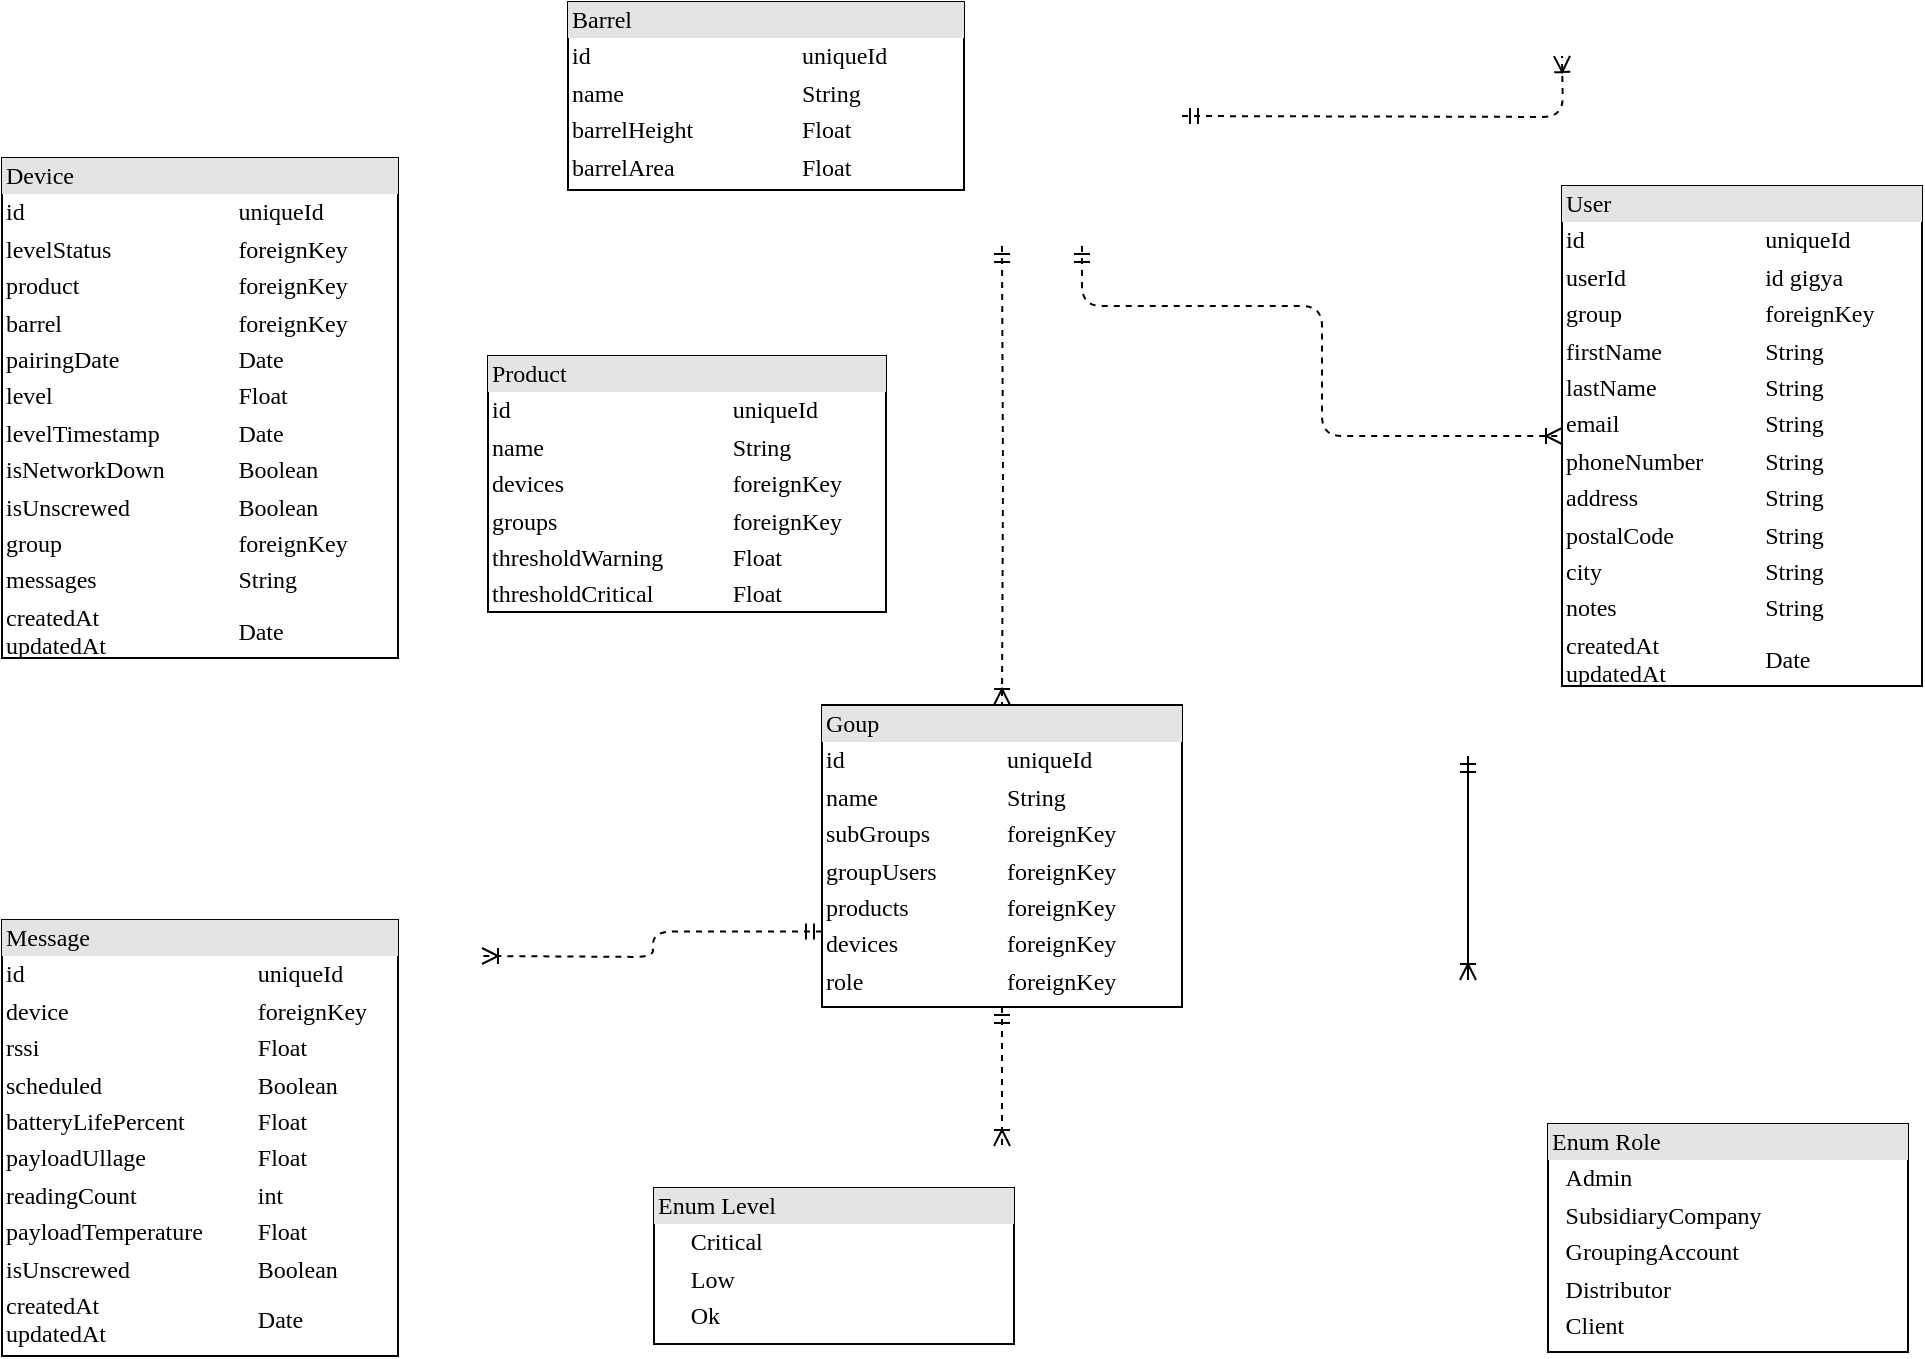 <mxfile version="12.2.6" type="github" pages="1">
  <diagram name="Page-1" id="2ca16b54-16f6-2749-3443-fa8db7711227">
    <mxGraphModel dx="1417" dy="737" grid="0" gridSize="10" guides="1" tooltips="1" connect="1" arrows="1" fold="1" page="1" pageScale="1" pageWidth="1100" pageHeight="850" background="#ffffff" math="0" shadow="0">
      <root>
        <mxCell id="0"/>
        <mxCell id="1" parent="0"/>
        <mxCell id="2ed32ef02a7f4228-18" style="edgeStyle=orthogonalEdgeStyle;html=1;entryX=0.5;entryY=0;dashed=1;labelBackgroundColor=none;startArrow=ERmandOne;endArrow=ERoneToMany;fontFamily=Verdana;fontSize=12;align=left;" parent="1" target="2ed32ef02a7f4228-8" edge="1">
          <mxGeometry relative="1" as="geometry">
            <mxPoint x="550" y="230" as="sourcePoint"/>
          </mxGeometry>
        </mxCell>
        <mxCell id="2ed32ef02a7f4228-19" style="edgeStyle=orthogonalEdgeStyle;html=1;dashed=1;labelBackgroundColor=none;startArrow=ERmandOne;endArrow=ERoneToMany;fontFamily=Verdana;fontSize=12;align=left;entryX=0;entryY=0.5;" parent="1" target="2ed32ef02a7f4228-10" edge="1">
          <mxGeometry relative="1" as="geometry">
            <Array as="points">
              <mxPoint x="590" y="260"/>
              <mxPoint x="710" y="260"/>
              <mxPoint x="710" y="325"/>
            </Array>
            <mxPoint x="590" y="230" as="sourcePoint"/>
          </mxGeometry>
        </mxCell>
        <mxCell id="2ed32ef02a7f4228-20" style="edgeStyle=orthogonalEdgeStyle;html=1;dashed=1;labelBackgroundColor=none;startArrow=ERmandOne;endArrow=ERoneToMany;fontFamily=Verdana;fontSize=12;align=left;" parent="1" edge="1">
          <mxGeometry relative="1" as="geometry">
            <mxPoint x="640" y="165" as="sourcePoint"/>
            <mxPoint x="830" y="135" as="targetPoint"/>
          </mxGeometry>
        </mxCell>
        <mxCell id="2ed32ef02a7f4228-22" style="edgeStyle=orthogonalEdgeStyle;html=1;exitX=0;exitY=0.75;entryX=1;entryY=0.5;dashed=1;labelBackgroundColor=none;startArrow=ERmandOne;endArrow=ERoneToMany;fontFamily=Verdana;fontSize=12;align=left;" parent="1" source="2ed32ef02a7f4228-8" edge="1">
          <mxGeometry relative="1" as="geometry">
            <mxPoint x="290" y="585" as="targetPoint"/>
          </mxGeometry>
        </mxCell>
        <mxCell id="2ed32ef02a7f4228-15" style="edgeStyle=orthogonalEdgeStyle;html=1;entryX=0.5;entryY=0;labelBackgroundColor=none;startArrow=ERmandOne;endArrow=ERoneToMany;fontFamily=Verdana;fontSize=12;align=left;" parent="1" edge="1">
          <mxGeometry relative="1" as="geometry">
            <mxPoint x="783" y="485" as="sourcePoint"/>
            <mxPoint x="783" y="597" as="targetPoint"/>
            <Array as="points">
              <mxPoint x="783" y="523"/>
              <mxPoint x="783" y="523"/>
            </Array>
          </mxGeometry>
        </mxCell>
        <mxCell id="2ed32ef02a7f4228-6" value="&lt;div style=&quot;box-sizing: border-box ; width: 100% ; background: #e4e4e4 ; padding: 2px&quot;&gt;Enum Role&lt;/div&gt;&lt;table style=&quot;width: 100% ; font-size: 1em&quot; cellpadding=&quot;2&quot; cellspacing=&quot;0&quot;&gt;&lt;tbody&gt;&lt;tr&gt;&lt;td&gt;&lt;/td&gt;&lt;td&gt;Admin&lt;/td&gt;&lt;/tr&gt;&lt;tr&gt;&lt;td&gt;&lt;br&gt;&lt;/td&gt;&lt;td&gt;SubsidiaryCompany&lt;br&gt;&lt;/td&gt;&lt;/tr&gt;&lt;tr&gt;&lt;td&gt;&lt;/td&gt;&lt;td&gt;GroupingAccount&lt;br&gt;&lt;/td&gt;&lt;/tr&gt;&lt;tr&gt;&lt;td&gt;&lt;/td&gt;&lt;td&gt;Distributor&lt;br&gt;&lt;/td&gt;&lt;/tr&gt;&lt;tr&gt;&lt;td&gt;&lt;br&gt;&lt;/td&gt;&lt;td&gt;Client&lt;br&gt;&lt;/td&gt;&lt;/tr&gt;&lt;tr&gt;&lt;td&gt;&lt;/td&gt;&lt;td&gt;&lt;br&gt;&lt;/td&gt;&lt;/tr&gt;&lt;tr&gt;&lt;td&gt;&lt;br&gt;&lt;/td&gt;&lt;td&gt;&lt;br&gt;&lt;/td&gt;&lt;/tr&gt;&lt;tr&gt;&lt;td&gt;&lt;br&gt;&lt;/td&gt;&lt;td&gt;&lt;br&gt;&lt;/td&gt;&lt;/tr&gt;&lt;tr&gt;&lt;td&gt;&lt;br&gt;&lt;/td&gt;&lt;td&gt;&lt;br&gt;&lt;/td&gt;&lt;/tr&gt;&lt;tr&gt;&lt;td&gt;&lt;br&gt;&lt;/td&gt;&lt;td&gt;&lt;br&gt;&lt;/td&gt;&lt;/tr&gt;&lt;/tbody&gt;&lt;/table&gt;" style="verticalAlign=top;align=left;overflow=fill;html=1;rounded=0;shadow=0;comic=0;labelBackgroundColor=none;strokeWidth=1;fontFamily=Verdana;fontSize=12" parent="1" vertex="1">
          <mxGeometry x="823" y="669" width="180" height="114" as="geometry"/>
        </mxCell>
        <mxCell id="2ed32ef02a7f4228-17" style="edgeStyle=orthogonalEdgeStyle;html=1;entryX=0.5;entryY=0;labelBackgroundColor=none;startArrow=ERmandOne;endArrow=ERoneToMany;fontFamily=Verdana;fontSize=12;align=left;dashed=1;" parent="1" source="2ed32ef02a7f4228-8" edge="1">
          <mxGeometry relative="1" as="geometry">
            <mxPoint x="550" y="680" as="targetPoint"/>
          </mxGeometry>
        </mxCell>
        <mxCell id="2ed32ef02a7f4228-8" value="&lt;div style=&quot;box-sizing: border-box ; width: 100% ; background: #e4e4e4 ; padding: 2px&quot;&gt;Goup&lt;/div&gt;&lt;table style=&quot;width: 100% ; font-size: 1em&quot; cellpadding=&quot;2&quot; cellspacing=&quot;0&quot;&gt;&lt;tbody&gt;&lt;tr&gt;&lt;td&gt;id&lt;/td&gt;&lt;td&gt;uniqueId&lt;/td&gt;&lt;/tr&gt;&lt;tr&gt;&lt;td&gt;name&lt;br&gt;&lt;/td&gt;&lt;td&gt;String&lt;br&gt;&lt;/td&gt;&lt;/tr&gt;&lt;tr&gt;&lt;td&gt;subGroups&lt;br&gt;&lt;/td&gt;&lt;td&gt;foreignKey&lt;/td&gt;&lt;/tr&gt;&lt;tr&gt;&lt;td&gt;groupUsers&lt;br&gt;&lt;/td&gt;&lt;td&gt;foreignKey&lt;br&gt;&lt;/td&gt;&lt;/tr&gt;&lt;tr&gt;&lt;td&gt;products&lt;br&gt;&lt;/td&gt;&lt;td&gt;foreignKey&lt;br&gt;&lt;/td&gt;&lt;/tr&gt;&lt;tr&gt;&lt;td&gt;devices&lt;br&gt;&lt;/td&gt;&lt;td&gt;foreignKey&lt;br&gt;&lt;/td&gt;&lt;/tr&gt;&lt;tr&gt;&lt;td&gt;role&lt;br&gt;&lt;/td&gt;&lt;td&gt;foreignKey&lt;br&gt;&lt;/td&gt;&lt;/tr&gt;&lt;tr&gt;&lt;td&gt;&lt;/td&gt;&lt;td&gt;&lt;/td&gt;&lt;/tr&gt;&lt;/tbody&gt;&lt;/table&gt;" style="verticalAlign=top;align=left;overflow=fill;html=1;rounded=0;shadow=0;comic=0;labelBackgroundColor=none;strokeWidth=1;fontFamily=Verdana;fontSize=12" parent="1" vertex="1">
          <mxGeometry x="460" y="459.5" width="180" height="151" as="geometry"/>
        </mxCell>
        <mxCell id="2ed32ef02a7f4228-10" value="&lt;div style=&quot;box-sizing: border-box ; width: 100% ; background: #e4e4e4 ; padding: 2px&quot;&gt;User&lt;/div&gt;&lt;table style=&quot;width: 100% ; font-size: 1em&quot; cellpadding=&quot;2&quot; cellspacing=&quot;0&quot;&gt;&lt;tbody&gt;&lt;tr&gt;&lt;td&gt;id&lt;/td&gt;&lt;td&gt;uniqueId&lt;/td&gt;&lt;/tr&gt;&lt;tr&gt;&lt;td&gt;userId&lt;/td&gt;&lt;td&gt;id gigya&lt;/td&gt;&lt;/tr&gt;&lt;tr&gt;&lt;td&gt;group&lt;/td&gt;&lt;td&gt;foreignKey&lt;br&gt;&lt;/td&gt;&lt;/tr&gt;&lt;tr&gt;&lt;td&gt;firstName&lt;br&gt;&lt;/td&gt;&lt;td&gt;String&lt;br&gt;&lt;/td&gt;&lt;/tr&gt;&lt;tr&gt;&lt;td&gt;lastName&lt;br&gt;&lt;/td&gt;&lt;td&gt;String&lt;br&gt;&lt;/td&gt;&lt;/tr&gt;&lt;tr&gt;&lt;td&gt;email&lt;/td&gt;&lt;td&gt;String&lt;br&gt;&lt;/td&gt;&lt;/tr&gt;&lt;tr&gt;&lt;td&gt;phoneNumber&lt;br&gt;&lt;/td&gt;&lt;td&gt;String&lt;br&gt;&lt;/td&gt;&lt;/tr&gt;&lt;tr&gt;&lt;td&gt;address&lt;br&gt;&lt;/td&gt;&lt;td&gt;String&lt;br&gt;&lt;/td&gt;&lt;/tr&gt;&lt;tr&gt;&lt;td&gt;postalCode&lt;br&gt;&lt;/td&gt;&lt;td&gt;String&lt;br&gt;&lt;/td&gt;&lt;/tr&gt;&lt;tr&gt;&lt;td&gt;city&lt;/td&gt;&lt;td&gt;String&lt;br&gt;&lt;/td&gt;&lt;/tr&gt;&lt;tr&gt;&lt;td&gt;notes&lt;/td&gt;&lt;td&gt;String&lt;/td&gt;&lt;/tr&gt;&lt;tr&gt;&lt;td&gt;createdAt&lt;br&gt;updatedAt&lt;/td&gt;&lt;td&gt;Date&lt;/td&gt;&lt;/tr&gt;&lt;/tbody&gt;&lt;/table&gt;" style="verticalAlign=top;align=left;overflow=fill;html=1;rounded=0;shadow=0;comic=0;labelBackgroundColor=none;strokeWidth=1;fontFamily=Verdana;fontSize=12" parent="1" vertex="1">
          <mxGeometry x="830" y="200" width="180" height="250" as="geometry"/>
        </mxCell>
        <mxCell id="v6aNzx2uJPFDIrJ7goDk-1" value="&lt;div style=&quot;box-sizing: border-box ; width: 100% ; background: #e4e4e4 ; padding: 2px&quot;&gt;Barrel&lt;/div&gt;&lt;table style=&quot;width: 100% ; font-size: 1em&quot; cellpadding=&quot;2&quot; cellspacing=&quot;0&quot;&gt;&lt;tbody&gt;&lt;tr&gt;&lt;td&gt;id&lt;/td&gt;&lt;td&gt;uniqueId&lt;/td&gt;&lt;/tr&gt;&lt;tr&gt;&lt;td&gt;name&lt;/td&gt;&lt;td&gt;String&lt;br&gt;&lt;/td&gt;&lt;/tr&gt;&lt;tr&gt;&lt;td&gt;barrelHeight&lt;/td&gt;&lt;td&gt;Float&lt;br&gt;&lt;/td&gt;&lt;/tr&gt;&lt;tr&gt;&lt;td&gt;barrelArea&lt;br&gt;&lt;/td&gt;&lt;td&gt;Float&lt;br&gt;&lt;/td&gt;&lt;/tr&gt;&lt;tr&gt;&lt;td&gt;&lt;/td&gt;&lt;td&gt;&lt;/td&gt;&lt;/tr&gt;&lt;tr&gt;&lt;td&gt;&lt;br&gt;&lt;/td&gt;&lt;td&gt;&lt;/td&gt;&lt;/tr&gt;&lt;/tbody&gt;&lt;/table&gt;" style="verticalAlign=top;align=left;overflow=fill;html=1;rounded=0;shadow=0;comic=0;labelBackgroundColor=none;strokeWidth=1;fontFamily=Verdana;fontSize=12" vertex="1" parent="1">
          <mxGeometry x="333" y="108" width="198" height="94" as="geometry"/>
        </mxCell>
        <mxCell id="v6aNzx2uJPFDIrJ7goDk-2" value="&lt;div style=&quot;box-sizing: border-box ; width: 100% ; background: #e4e4e4 ; padding: 2px&quot;&gt;Message&lt;/div&gt;&lt;table style=&quot;width: 100% ; font-size: 1em&quot; cellpadding=&quot;2&quot; cellspacing=&quot;0&quot;&gt;&lt;tbody&gt;&lt;tr&gt;&lt;td&gt;id&lt;/td&gt;&lt;td&gt;uniqueId&lt;/td&gt;&lt;/tr&gt;&lt;tr&gt;&lt;td&gt;device&lt;/td&gt;&lt;td&gt;foreignKey&lt;br&gt;&lt;/td&gt;&lt;/tr&gt;&lt;tr&gt;&lt;td&gt;rssi&lt;/td&gt;&lt;td&gt;Float&lt;br&gt;&lt;/td&gt;&lt;/tr&gt;&lt;tr&gt;&lt;td&gt;scheduled&lt;br&gt;&lt;/td&gt;&lt;td&gt;Boolean&lt;br&gt;&lt;/td&gt;&lt;/tr&gt;&lt;tr&gt;&lt;td&gt;batteryLifePercent&lt;br&gt;&lt;/td&gt;&lt;td&gt;Float&lt;br&gt;&lt;/td&gt;&lt;/tr&gt;&lt;tr&gt;&lt;td&gt;payloadUllage&lt;/td&gt;&lt;td&gt;Float&lt;br&gt;&lt;/td&gt;&lt;/tr&gt;&lt;tr&gt;&lt;td&gt;readingCount&lt;br&gt;&lt;/td&gt;&lt;td&gt;int&lt;br&gt;&lt;/td&gt;&lt;/tr&gt;&lt;tr&gt;&lt;td&gt;payloadTemperature&lt;br&gt;&lt;/td&gt;&lt;td&gt;Float&lt;br&gt;&lt;/td&gt;&lt;/tr&gt;&lt;tr&gt;&lt;td&gt;isUnscrewed&lt;br&gt;&lt;/td&gt;&lt;td&gt;Boolean&lt;/td&gt;&lt;/tr&gt;&lt;tr&gt;&lt;td&gt;createdAt&lt;br&gt;updatedAt&lt;/td&gt;&lt;td&gt;Date&lt;/td&gt;&lt;/tr&gt;&lt;/tbody&gt;&lt;/table&gt;" style="verticalAlign=top;align=left;overflow=fill;html=1;rounded=0;shadow=0;comic=0;labelBackgroundColor=none;strokeWidth=1;fontFamily=Verdana;fontSize=12" vertex="1" parent="1">
          <mxGeometry x="50" y="567" width="198" height="218" as="geometry"/>
        </mxCell>
        <mxCell id="v6aNzx2uJPFDIrJ7goDk-3" value="&lt;div style=&quot;box-sizing: border-box ; width: 100% ; background: #e4e4e4 ; padding: 2px&quot;&gt;Device&lt;/div&gt;&lt;table style=&quot;width: 100% ; font-size: 1em&quot; cellpadding=&quot;2&quot; cellspacing=&quot;0&quot;&gt;&lt;tbody&gt;&lt;tr&gt;&lt;td&gt;id&lt;/td&gt;&lt;td&gt;uniqueId&lt;/td&gt;&lt;/tr&gt;&lt;tr&gt;&lt;td&gt;levelStatus&lt;/td&gt;&lt;td&gt;foreignKey&lt;br&gt;&lt;/td&gt;&lt;/tr&gt;&lt;tr&gt;&lt;td&gt;product&lt;/td&gt;&lt;td&gt;foreignKey&lt;br&gt;&lt;/td&gt;&lt;/tr&gt;&lt;tr&gt;&lt;td&gt;barrel&lt;br&gt;&lt;/td&gt;&lt;td&gt;foreignKey&lt;br&gt;&lt;/td&gt;&lt;/tr&gt;&lt;tr&gt;&lt;td&gt;pairingDate&lt;br&gt;&lt;/td&gt;&lt;td&gt;Date&lt;br&gt;&lt;/td&gt;&lt;/tr&gt;&lt;tr&gt;&lt;td&gt;level&lt;/td&gt;&lt;td&gt;Float&lt;br&gt;&lt;/td&gt;&lt;/tr&gt;&lt;tr&gt;&lt;td&gt;levelTimestamp&lt;br&gt;&lt;/td&gt;&lt;td&gt;Date&lt;br&gt;&lt;/td&gt;&lt;/tr&gt;&lt;tr&gt;&lt;td&gt;isNetworkDown&lt;br&gt;&lt;/td&gt;&lt;td&gt;Boolean&lt;br&gt;&lt;/td&gt;&lt;/tr&gt;&lt;tr&gt;&lt;td&gt;isUnscrewed&lt;br&gt;&lt;/td&gt;&lt;td&gt;Boolean&lt;br&gt;&lt;/td&gt;&lt;/tr&gt;&lt;tr&gt;&lt;td&gt;group&lt;/td&gt;&lt;td&gt;foreignKey&lt;br&gt;&lt;/td&gt;&lt;/tr&gt;&lt;tr&gt;&lt;td&gt;messages&lt;/td&gt;&lt;td&gt;String&lt;/td&gt;&lt;/tr&gt;&lt;tr&gt;&lt;td&gt;createdAt&lt;br&gt;updatedAt&lt;/td&gt;&lt;td&gt;Date&lt;/td&gt;&lt;/tr&gt;&lt;/tbody&gt;&lt;/table&gt;" style="verticalAlign=top;align=left;overflow=fill;html=1;rounded=0;shadow=0;comic=0;labelBackgroundColor=none;strokeWidth=1;fontFamily=Verdana;fontSize=12" vertex="1" parent="1">
          <mxGeometry x="50" y="186" width="198" height="250" as="geometry"/>
        </mxCell>
        <mxCell id="v6aNzx2uJPFDIrJ7goDk-4" value="&lt;div style=&quot;box-sizing: border-box ; width: 100% ; background: #e4e4e4 ; padding: 2px&quot;&gt;Product&lt;/div&gt;&lt;table style=&quot;width: 100% ; font-size: 1em&quot; cellpadding=&quot;2&quot; cellspacing=&quot;0&quot;&gt;&lt;tbody&gt;&lt;tr&gt;&lt;td&gt;id&lt;/td&gt;&lt;td&gt;uniqueId&lt;/td&gt;&lt;/tr&gt;&lt;tr&gt;&lt;td&gt;name&lt;br&gt;&lt;/td&gt;&lt;td&gt;String&lt;br&gt;&lt;/td&gt;&lt;/tr&gt;&lt;tr&gt;&lt;td&gt;devices&lt;br&gt;&lt;/td&gt;&lt;td&gt;foreignKey&lt;/td&gt;&lt;/tr&gt;&lt;tr&gt;&lt;td&gt;groups&lt;br&gt;&lt;/td&gt;&lt;td&gt;foreignKey&lt;br&gt;&lt;/td&gt;&lt;/tr&gt;&lt;tr&gt;&lt;td&gt;thresholdWarning&lt;br&gt;&lt;/td&gt;&lt;td&gt;Float&lt;br&gt;&lt;/td&gt;&lt;/tr&gt;&lt;tr&gt;&lt;td&gt;thresholdCritical&lt;br&gt;&lt;/td&gt;&lt;td&gt;Float&lt;/td&gt;&lt;/tr&gt;&lt;tr&gt;&lt;td&gt;&lt;/td&gt;&lt;td&gt;&lt;/td&gt;&lt;/tr&gt;&lt;/tbody&gt;&lt;/table&gt;" style="verticalAlign=top;align=left;overflow=fill;html=1;rounded=0;shadow=0;comic=0;labelBackgroundColor=none;strokeWidth=1;fontFamily=Verdana;fontSize=12" vertex="1" parent="1">
          <mxGeometry x="293" y="285" width="199" height="128" as="geometry"/>
        </mxCell>
        <mxCell id="v6aNzx2uJPFDIrJ7goDk-5" value="&lt;div style=&quot;box-sizing: border-box ; width: 100% ; background: #e4e4e4 ; padding: 2px&quot;&gt;Enum Level&lt;/div&gt;&lt;table style=&quot;width: 100% ; font-size: 1em&quot; cellpadding=&quot;2&quot; cellspacing=&quot;0&quot;&gt;&lt;tbody&gt;&lt;tr&gt;&lt;td&gt;&lt;/td&gt;&lt;td&gt;Critical&lt;/td&gt;&lt;/tr&gt;&lt;tr&gt;&lt;td&gt;&lt;br&gt;&lt;/td&gt;&lt;td&gt;Low&lt;br&gt;&lt;/td&gt;&lt;/tr&gt;&lt;tr&gt;&lt;td&gt;&lt;/td&gt;&lt;td&gt;Ok&lt;/td&gt;&lt;/tr&gt;&lt;tr&gt;&lt;td&gt;&lt;/td&gt;&lt;td&gt;&lt;br&gt;&lt;/td&gt;&lt;/tr&gt;&lt;tr&gt;&lt;td&gt;&lt;br&gt;&lt;/td&gt;&lt;td&gt;&lt;br&gt;&lt;/td&gt;&lt;/tr&gt;&lt;tr&gt;&lt;td&gt;&lt;br&gt;&lt;/td&gt;&lt;td&gt;&lt;br&gt;&lt;/td&gt;&lt;/tr&gt;&lt;tr&gt;&lt;td&gt;&lt;br&gt;&lt;/td&gt;&lt;td&gt;&lt;br&gt;&lt;/td&gt;&lt;/tr&gt;&lt;tr&gt;&lt;td&gt;&lt;br&gt;&lt;/td&gt;&lt;td&gt;&lt;br&gt;&lt;/td&gt;&lt;/tr&gt;&lt;/tbody&gt;&lt;/table&gt;" style="verticalAlign=top;align=left;overflow=fill;html=1;rounded=0;shadow=0;comic=0;labelBackgroundColor=none;strokeWidth=1;fontFamily=Verdana;fontSize=12" vertex="1" parent="1">
          <mxGeometry x="376" y="701" width="180" height="78" as="geometry"/>
        </mxCell>
      </root>
    </mxGraphModel>
  </diagram>
</mxfile>
